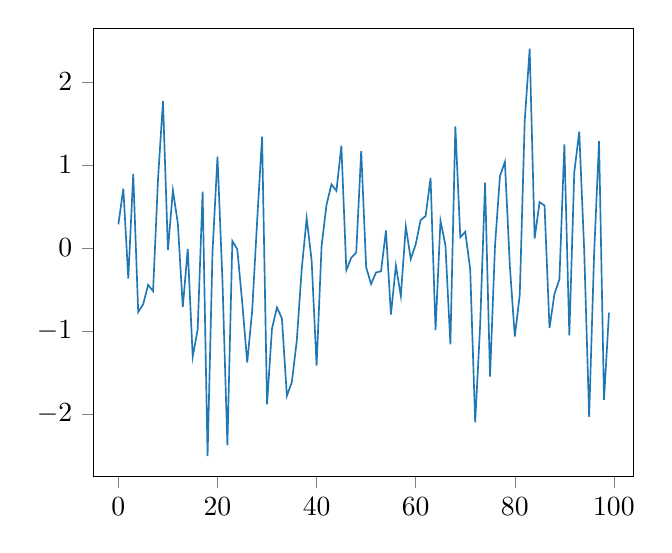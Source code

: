 % This file was created by matplotlib2tikz v0.6.17.
\begin{tikzpicture}

\definecolor{color0}{rgb}{0.122,0.467,0.706}

\begin{axis}[
xmin=-4.95, xmax=103.95,
ymin=-2.756, ymax=2.648,
tick align=outside,
tick pos=left,
x grid style={white!69.02!black},
y grid style={white!69.02!black}
]
\addplot [semithick, color0, forget plot]
table {%
0 0.283
1 0.714
2 -0.37
3 0.891
4 -0.773
5 -0.68
6 -0.446
7 -0.521
8 0.831
9 1.769
10 -0.027
11 0.694
12 0.296
13 -0.712
14 -0.011
15 -1.312
16 -0.984
17 0.679
18 -2.51
19 -0.044
20 1.1
21 -0.39
22 -2.381
23 0.083
24 -0.017
25 -0.664
26 -1.382
27 -0.759
28 0.322
29 1.342
30 -1.886
31 -0.972
32 -0.718
33 -0.849
34 -1.783
35 -1.62
36 -1.119
37 -0.255
38 0.358
39 -0.153
40 -1.42
41 0.017
42 0.519
43 0.766
44 0.687
45 1.232
46 -0.267
47 -0.119
48 -0.056
49 1.169
50 -0.232
51 -0.436
52 -0.296
53 -0.282
54 0.209
55 -0.804
56 -0.213
57 -0.581
58 0.259
59 -0.133
60 0.042
61 0.336
62 0.384
63 0.843
64 -0.99
65 0.328
66 0.032
67 -1.162
68 1.465
69 0.128
70 0.194
71 -0.259
72 -2.104
73 -0.937
74 0.788
75 -1.552
76 0.023
77 0.865
78 1.037
79 -0.221
80 -1.069
81 -0.563
82 1.533
83 2.402
84 0.114
85 0.553
86 0.51
87 -0.967
88 -0.554
89 -0.379
90 1.247
91 -1.053
92 0.911
93 1.402
94 -0.027
95 -2.037
96 -0.076
97 1.287
98 -1.832
99 -0.781
};
\end{axis}

\end{tikzpicture}